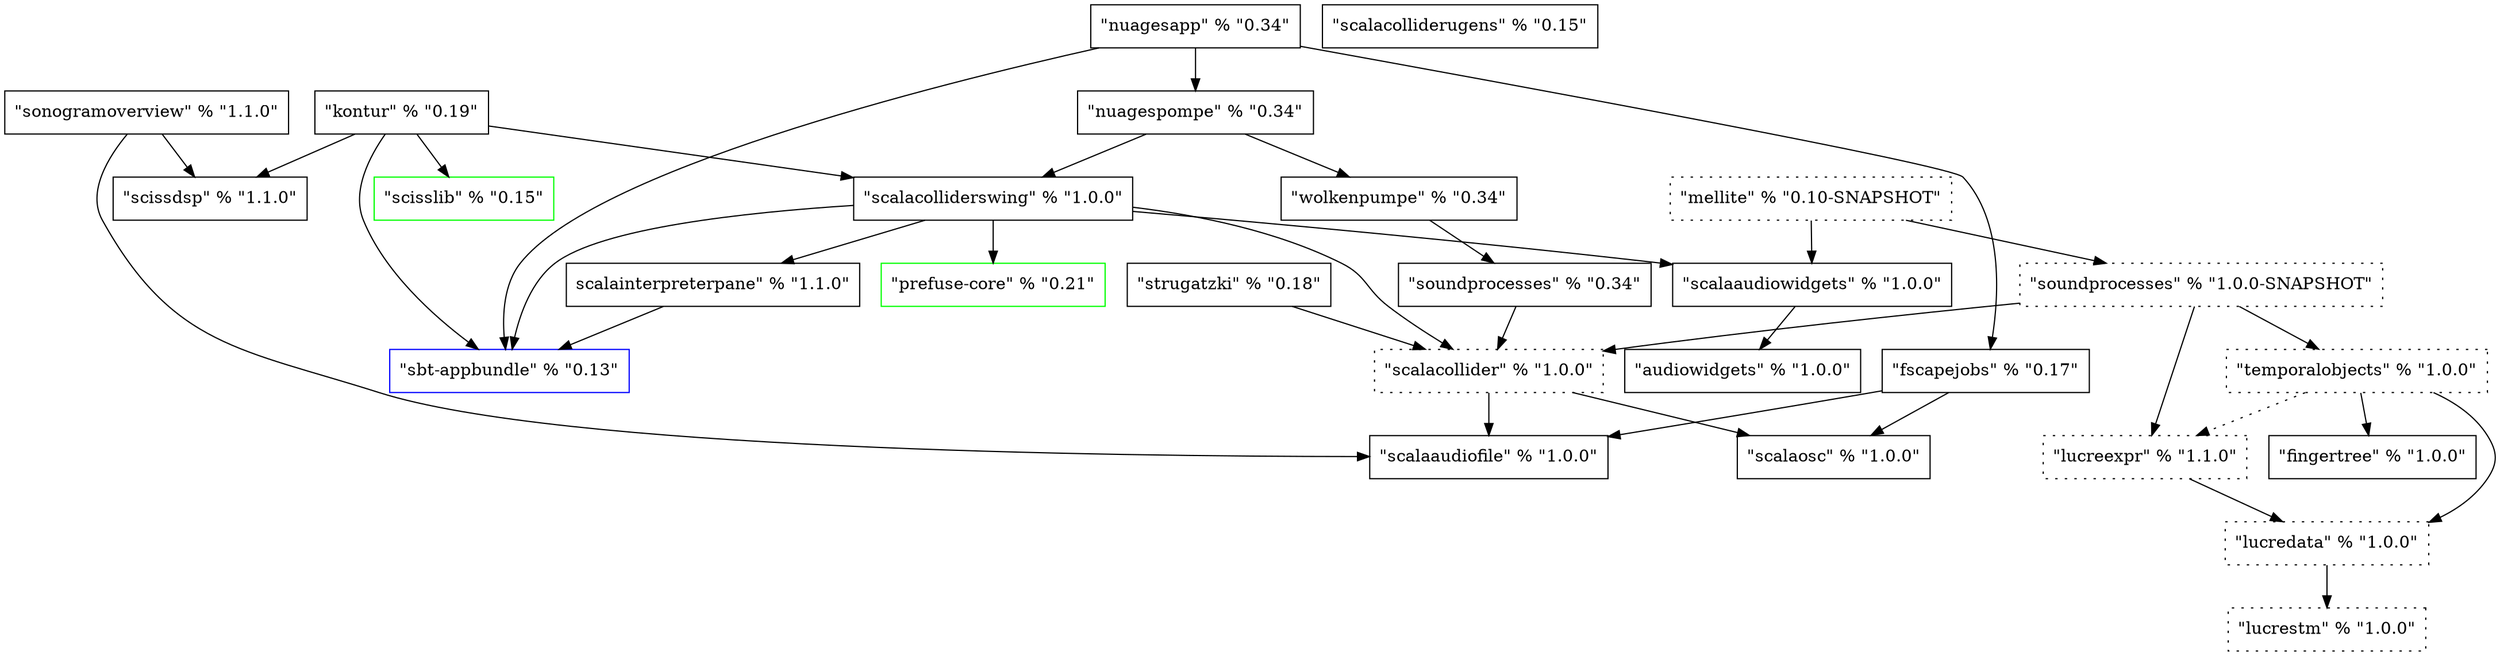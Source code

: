digraph G {
	ScalaOSC [label="\"scalaosc\" % \"1.0.0\"", shape=box];
	ScalaAudioFile [label="\"scalaaudiofile\" % \"1.0.0\"", shape=box];
	FScapeJobs [label="\"fscapejobs\" % \"0.17\"", shape=box];
	AudioWidgets [label="\"audiowidgets\" % \"1.0.0\"", shape=box];
	ScalaAudioWidgets [label="\"scalaaudiowidgets\" % \"1.0.0\"", shape=box];
	SbtAppbundle [label="\"sbt-appbundle\" % \"0.13\"", shape=Box, color=blue];
	ScissDSP [label="\"scissdsp\" % \"1.1.0\"", shape=Box];
	SonogramOverview [label="\"sonogramoverview\" % \"1.1.0\"", shape=Box];
	ScalaCollider [label="\"scalacollider\" % \"1.0.0\"", shape=Box, style=dotted];
	Strugatzki [label="\"strugatzki\" % \"0.18\"", shape=Box];
	ScalaInterpreterPane [label="\scalainterpreterpane\" % \"1.1.0\"", shape=Box];
	PrefuseCore [label="\"prefuse-core\" % \"0.21\"", shape=Box, color=green];
	ScalaColliderSwing [label="\"scalacolliderswing\" % \"1.0.0\"", shape=Box];
	SoundProcesses [label="\"soundprocesses\" % \"0.34\"", shape=Box];
	Wolkenpumpe [label="\"wolkenpumpe\" % \"0.34\"", shape=Box];
	NuagesPompe [label="\"nuagespompe\" % \"0.34\"", shape=Box];
	NuagesApp [label="\"nuagesapp\" % \"0.34\"", shape=Box];
	ScissLib [label="\"scisslib\" % \"0.15\"", shape=Box, color=green];
	Kontur [label="\"kontur\" % \"0.19\"", shape=Box];
	FingerTree [label="\"fingertree\" % \"1.0.0\"", shape=Box];
	ScalaColliderUGens [label="\"scalacolliderugens\" % \"0.15\"", shape=Box];
	LucreSTM [label="\"lucrestm\" % \"1.0.0\"", shape=Box, style=dotted];
	LucreData [label="\"lucredata\" % \"1.0.0\"", shape=Box, style=dotted];
	LucreExpr [label="\"lucreexpr\" % \"1.1.0\"", shape=Box, style=dotted];
	TemporalObjects [label="\"temporalobjects\" % \"1.0.0\"", shape=Box, style=dotted];
	SoundProcesses3 [label="\"soundprocesses\" % \"1.0.0-SNAPSHOT\"", shape=Box, style=dotted];
	Mellite [label="\"mellite\" % \"0.10-SNAPSHOT\"", shape=Box, style=dotted];
	
	FScapeJobs -> ScalaOSC;
	FScapeJobs -> ScalaAudioFile;
	ScalaAudioWidgets -> AudioWidgets;
	SonogramOverview -> ScalaAudioFile;
	SonogramOverview -> ScissDSP;
	ScalaCollider -> ScalaOSC;
	ScalaCollider -> ScalaAudioFile;
	Strugatzki -> ScalaCollider;
	ScalaInterpreterPane -> SbtAppbundle;
	ScalaColliderSwing -> SbtAppbundle;
	ScalaColliderSwing -> ScalaCollider;
	ScalaColliderSwing -> ScalaInterpreterPane;
	ScalaColliderSwing -> PrefuseCore;
	ScalaColliderSwing -> ScalaAudioWidgets;
	SoundProcesses -> ScalaCollider;
	Wolkenpumpe -> SoundProcesses;
	NuagesPompe -> Wolkenpumpe;
	NuagesPompe -> ScalaColliderSwing;
	NuagesApp -> SbtAppbundle;
	NuagesApp -> NuagesPompe;
	NuagesApp -> FScapeJobs;
	Kontur -> SbtAppbundle;
	Kontur -> ScalaColliderSwing;
	Kontur -> ScissDSP;
	Kontur -> ScissLib;
	LucreData -> LucreSTM;
   LucreExpr -> LucreData;
	TemporalObjects -> FingerTree;
	TemporalObjects -> LucreData;
	TemporalObjects -> LucreExpr [style=dotted];
	SoundProcesses3 -> ScalaCollider;
	SoundProcesses3 -> TemporalObjects;
	SoundProcesses3 -> LucreExpr;
	Mellite -> SoundProcesses3;
	Mellite -> ScalaAudioWidgets;
}

